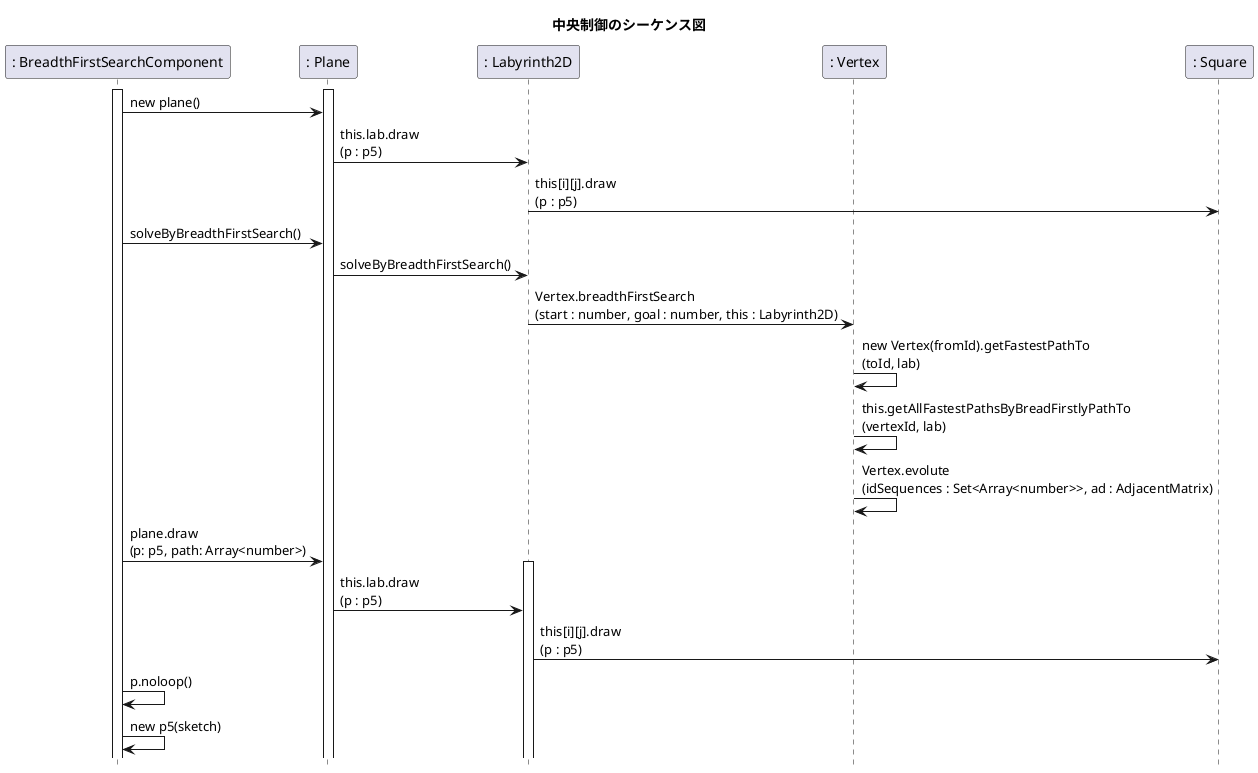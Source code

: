 @startuml{TEST2.png}
title 中央制御のシーケンス図
hide footbox

participant ": BreadthFirstSearchComponent" as BreadthFirstSearchComponent
participant ": Plane" as Plane
participant ": Labyrinth2D" as Labyrinth2D
participant ": Vertex" as Vertex
participant ": Square" as Square

activate BreadthFirstSearchComponent
activate Plane
BreadthFirstSearchComponent -> Plane : new plane()
Plane -> Labyrinth2D : this.lab.draw\n(p : p5)
Labyrinth2D -> Square : this[i][j].draw\n(p : p5)

BreadthFirstSearchComponent -> Plane : solveByBreadthFirstSearch()
Plane -> Labyrinth2D : solveByBreadthFirstSearch()
Labyrinth2D -> Vertex : Vertex.breadthFirstSearch\n(start : number, goal : number, this : Labyrinth2D)

Vertex -> Vertex : new Vertex(fromId).getFastestPathTo\n(toId, lab)
Vertex -> Vertex : this.getAllFastestPathsByBreadFirstlyPathTo\n(vertexId, lab)
Vertex -> Vertex : Vertex.evolute\n(idSequences : Set<Array<number>>, ad : AdjacentMatrix)

BreadthFirstSearchComponent -> Plane : plane.draw\n(p: p5, path: Array<number>)

activate Labyrinth2D
Plane -> Labyrinth2D : this.lab.draw\n(p : p5)
Labyrinth2D -> Square : this[i][j].draw\n(p : p5)
BreadthFirstSearchComponent -> BreadthFirstSearchComponent : p.noloop()
BreadthFirstSearchComponent -> BreadthFirstSearchComponent : new p5(sketch)

